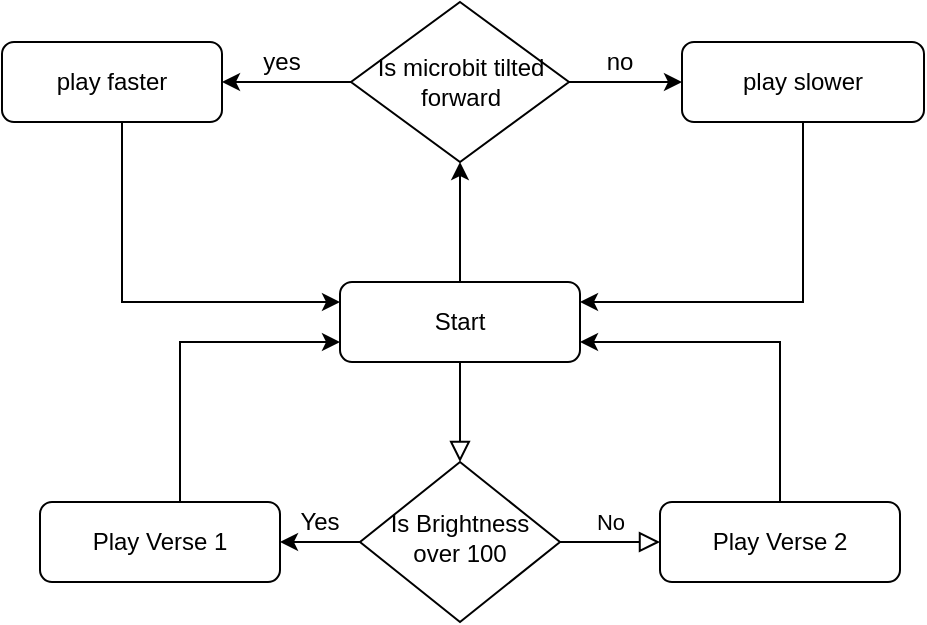 <mxfile version="12.9.5" type="device"><diagram id="C5RBs43oDa-KdzZeNtuy" name="Page-1"><mxGraphModel dx="782" dy="437" grid="1" gridSize="10" guides="1" tooltips="1" connect="1" arrows="1" fold="1" page="1" pageScale="1" pageWidth="827" pageHeight="1169" math="0" shadow="0"><root><mxCell id="WIyWlLk6GJQsqaUBKTNV-0"/><mxCell id="WIyWlLk6GJQsqaUBKTNV-1" parent="WIyWlLk6GJQsqaUBKTNV-0"/><mxCell id="WIyWlLk6GJQsqaUBKTNV-2" value="" style="rounded=0;html=1;jettySize=auto;orthogonalLoop=1;fontSize=11;endArrow=block;endFill=0;endSize=8;strokeWidth=1;shadow=0;labelBackgroundColor=none;edgeStyle=orthogonalEdgeStyle;" parent="WIyWlLk6GJQsqaUBKTNV-1" source="WIyWlLk6GJQsqaUBKTNV-3" target="WIyWlLk6GJQsqaUBKTNV-6" edge="1"><mxGeometry relative="1" as="geometry"/></mxCell><mxCell id="-kYnm99RHYu3vcSmoQkF-10" value="" style="edgeStyle=orthogonalEdgeStyle;rounded=0;orthogonalLoop=1;jettySize=auto;html=1;" edge="1" parent="WIyWlLk6GJQsqaUBKTNV-1" source="WIyWlLk6GJQsqaUBKTNV-3" target="-kYnm99RHYu3vcSmoQkF-9"><mxGeometry relative="1" as="geometry"/></mxCell><mxCell id="WIyWlLk6GJQsqaUBKTNV-3" value="Start" style="rounded=1;whiteSpace=wrap;html=1;fontSize=12;glass=0;strokeWidth=1;shadow=0;" parent="WIyWlLk6GJQsqaUBKTNV-1" vertex="1"><mxGeometry x="349" y="310" width="120" height="40" as="geometry"/></mxCell><mxCell id="WIyWlLk6GJQsqaUBKTNV-5" value="No" style="edgeStyle=orthogonalEdgeStyle;rounded=0;html=1;jettySize=auto;orthogonalLoop=1;fontSize=11;endArrow=block;endFill=0;endSize=8;strokeWidth=1;shadow=0;labelBackgroundColor=none;" parent="WIyWlLk6GJQsqaUBKTNV-1" source="WIyWlLk6GJQsqaUBKTNV-6" target="WIyWlLk6GJQsqaUBKTNV-7" edge="1"><mxGeometry y="10" relative="1" as="geometry"><mxPoint as="offset"/></mxGeometry></mxCell><mxCell id="-kYnm99RHYu3vcSmoQkF-2" value="" style="edgeStyle=orthogonalEdgeStyle;rounded=0;orthogonalLoop=1;jettySize=auto;html=1;" edge="1" parent="WIyWlLk6GJQsqaUBKTNV-1" source="WIyWlLk6GJQsqaUBKTNV-6" target="-kYnm99RHYu3vcSmoQkF-1"><mxGeometry relative="1" as="geometry"/></mxCell><mxCell id="WIyWlLk6GJQsqaUBKTNV-6" value="Is Brightness over 100" style="rhombus;whiteSpace=wrap;html=1;shadow=0;fontFamily=Helvetica;fontSize=12;align=center;strokeWidth=1;spacing=6;spacingTop=-4;" parent="WIyWlLk6GJQsqaUBKTNV-1" vertex="1"><mxGeometry x="359" y="400" width="100" height="80" as="geometry"/></mxCell><mxCell id="-kYnm99RHYu3vcSmoQkF-6" value="" style="edgeStyle=orthogonalEdgeStyle;rounded=0;orthogonalLoop=1;jettySize=auto;html=1;" edge="1" parent="WIyWlLk6GJQsqaUBKTNV-1" source="WIyWlLk6GJQsqaUBKTNV-7"><mxGeometry relative="1" as="geometry"><mxPoint x="469" y="340" as="targetPoint"/><Array as="points"><mxPoint x="569" y="340"/><mxPoint x="469" y="340"/></Array></mxGeometry></mxCell><mxCell id="WIyWlLk6GJQsqaUBKTNV-7" value="Play Verse 2" style="rounded=1;whiteSpace=wrap;html=1;fontSize=12;glass=0;strokeWidth=1;shadow=0;" parent="WIyWlLk6GJQsqaUBKTNV-1" vertex="1"><mxGeometry x="509" y="420" width="120" height="40" as="geometry"/></mxCell><mxCell id="-kYnm99RHYu3vcSmoQkF-8" value="" style="edgeStyle=orthogonalEdgeStyle;rounded=0;orthogonalLoop=1;jettySize=auto;html=1;entryX=0;entryY=0.75;entryDx=0;entryDy=0;" edge="1" parent="WIyWlLk6GJQsqaUBKTNV-1" source="-kYnm99RHYu3vcSmoQkF-1" target="WIyWlLk6GJQsqaUBKTNV-3"><mxGeometry relative="1" as="geometry"><mxPoint x="259" y="340" as="targetPoint"/><Array as="points"><mxPoint x="269" y="340"/></Array></mxGeometry></mxCell><mxCell id="-kYnm99RHYu3vcSmoQkF-1" value="Play Verse 1" style="rounded=1;whiteSpace=wrap;html=1;" vertex="1" parent="WIyWlLk6GJQsqaUBKTNV-1"><mxGeometry x="199" y="420" width="120" height="40" as="geometry"/></mxCell><mxCell id="-kYnm99RHYu3vcSmoQkF-3" value="Yes" style="text;html=1;strokeColor=none;fillColor=none;align=center;verticalAlign=middle;whiteSpace=wrap;rounded=0;" vertex="1" parent="WIyWlLk6GJQsqaUBKTNV-1"><mxGeometry x="319" y="420" width="40" height="20" as="geometry"/></mxCell><mxCell id="-kYnm99RHYu3vcSmoQkF-13" value="" style="edgeStyle=orthogonalEdgeStyle;rounded=0;orthogonalLoop=1;jettySize=auto;html=1;" edge="1" parent="WIyWlLk6GJQsqaUBKTNV-1" source="-kYnm99RHYu3vcSmoQkF-9" target="-kYnm99RHYu3vcSmoQkF-11"><mxGeometry relative="1" as="geometry"/></mxCell><mxCell id="-kYnm99RHYu3vcSmoQkF-14" value="" style="edgeStyle=orthogonalEdgeStyle;rounded=0;orthogonalLoop=1;jettySize=auto;html=1;" edge="1" parent="WIyWlLk6GJQsqaUBKTNV-1" source="-kYnm99RHYu3vcSmoQkF-9" target="-kYnm99RHYu3vcSmoQkF-12"><mxGeometry relative="1" as="geometry"/></mxCell><mxCell id="-kYnm99RHYu3vcSmoQkF-9" value="Is microbit tilted forward" style="rhombus;whiteSpace=wrap;html=1;" vertex="1" parent="WIyWlLk6GJQsqaUBKTNV-1"><mxGeometry x="354.5" y="170" width="109" height="80" as="geometry"/></mxCell><mxCell id="-kYnm99RHYu3vcSmoQkF-19" value="" style="edgeStyle=orthogonalEdgeStyle;rounded=0;orthogonalLoop=1;jettySize=auto;html=1;entryX=0;entryY=0.25;entryDx=0;entryDy=0;" edge="1" parent="WIyWlLk6GJQsqaUBKTNV-1" source="-kYnm99RHYu3vcSmoQkF-11" target="WIyWlLk6GJQsqaUBKTNV-3"><mxGeometry relative="1" as="geometry"><mxPoint x="235" y="310" as="targetPoint"/><Array as="points"><mxPoint x="240" y="320"/></Array></mxGeometry></mxCell><mxCell id="-kYnm99RHYu3vcSmoQkF-11" value="play faster" style="rounded=1;whiteSpace=wrap;html=1;" vertex="1" parent="WIyWlLk6GJQsqaUBKTNV-1"><mxGeometry x="180" y="190" width="110" height="40" as="geometry"/></mxCell><mxCell id="-kYnm99RHYu3vcSmoQkF-21" value="" style="edgeStyle=orthogonalEdgeStyle;rounded=0;orthogonalLoop=1;jettySize=auto;html=1;entryX=1;entryY=0.25;entryDx=0;entryDy=0;" edge="1" parent="WIyWlLk6GJQsqaUBKTNV-1" source="-kYnm99RHYu3vcSmoQkF-12" target="WIyWlLk6GJQsqaUBKTNV-3"><mxGeometry relative="1" as="geometry"><mxPoint x="580.5" y="310" as="targetPoint"/><Array as="points"><mxPoint x="581" y="320"/></Array></mxGeometry></mxCell><mxCell id="-kYnm99RHYu3vcSmoQkF-12" value="play slower" style="rounded=1;whiteSpace=wrap;html=1;" vertex="1" parent="WIyWlLk6GJQsqaUBKTNV-1"><mxGeometry x="520" y="190" width="121" height="40" as="geometry"/></mxCell><mxCell id="-kYnm99RHYu3vcSmoQkF-15" value="yes" style="text;html=1;strokeColor=none;fillColor=none;align=center;verticalAlign=middle;whiteSpace=wrap;rounded=0;" vertex="1" parent="WIyWlLk6GJQsqaUBKTNV-1"><mxGeometry x="300" y="190" width="40" height="20" as="geometry"/></mxCell><mxCell id="-kYnm99RHYu3vcSmoQkF-17" value="no" style="text;html=1;strokeColor=none;fillColor=none;align=center;verticalAlign=middle;whiteSpace=wrap;rounded=0;" vertex="1" parent="WIyWlLk6GJQsqaUBKTNV-1"><mxGeometry x="469" y="190" width="40" height="20" as="geometry"/></mxCell></root></mxGraphModel></diagram></mxfile>
